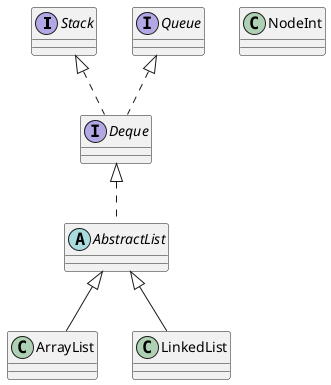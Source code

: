 @startuml dataStructureInterface
interface Stack
interface Queue
interface Deque
abstract class AbstractList
class ArrayList
class LinkedList
class NodeInt

Stack <|.. Deque
Queue <|.. Deque
Deque <|.. AbstractList
AbstractList <|-- ArrayList
AbstractList <|-- LinkedList
@enduml

